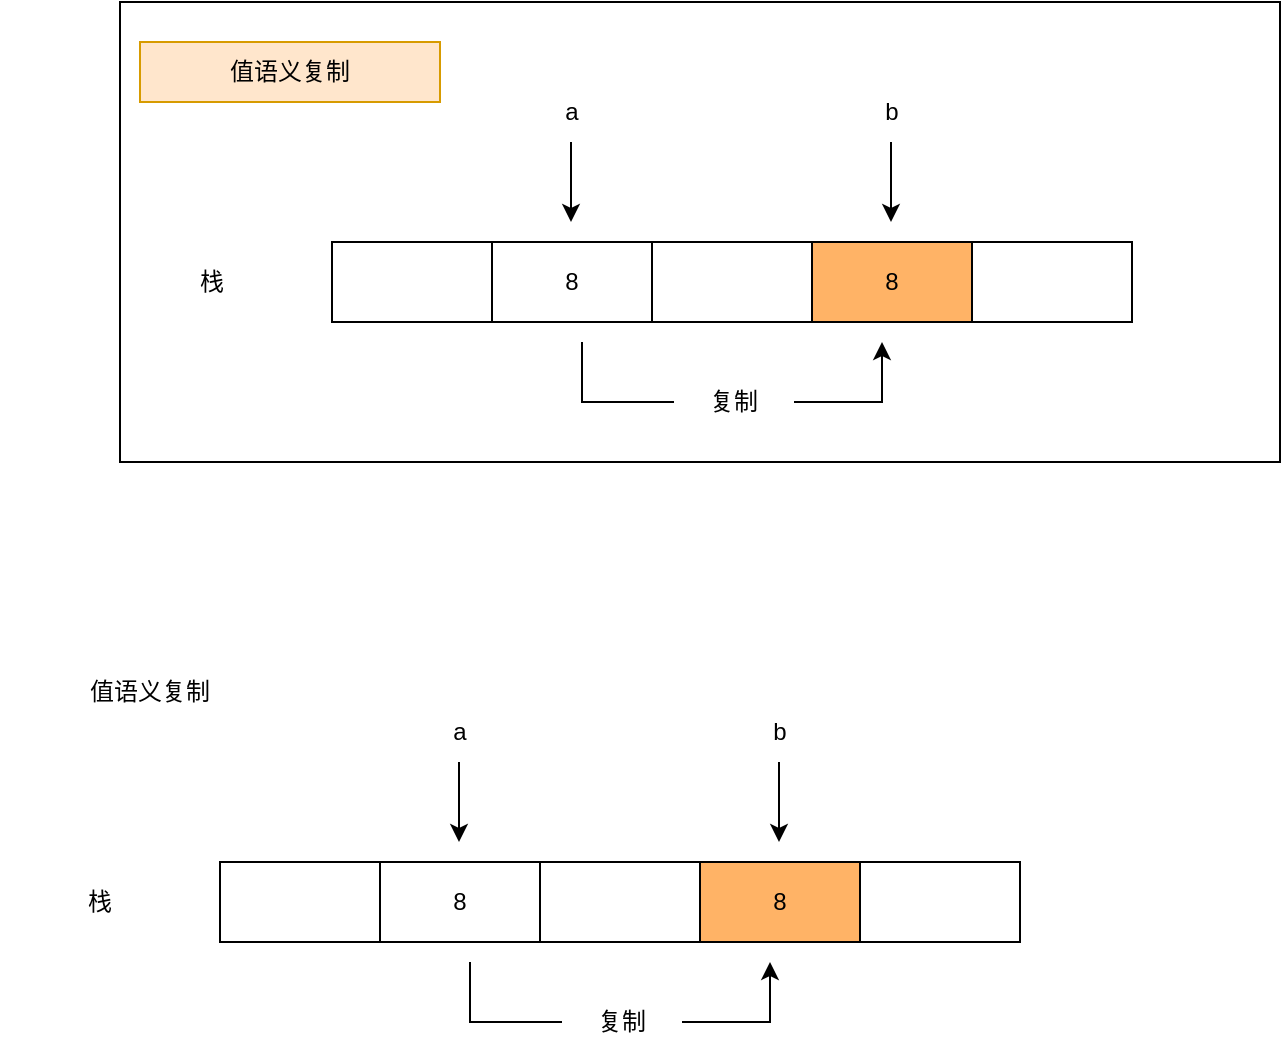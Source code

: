 <mxfile version="20.4.0" type="github">
  <diagram id="uFF63pCtqbtRlG7e-ytk" name="第 1 页">
    <mxGraphModel dx="1038" dy="1803" grid="1" gridSize="10" guides="1" tooltips="1" connect="1" arrows="1" fold="1" page="1" pageScale="1" pageWidth="827" pageHeight="1169" math="0" shadow="0">
      <root>
        <mxCell id="0" />
        <mxCell id="1" parent="0" />
        <mxCell id="7M69Pb_JgjFaqeYmJ_j--20" value="" style="rounded=0;whiteSpace=wrap;html=1;fillColor=#FFFFFF;" vertex="1" parent="1">
          <mxGeometry x="130" y="-130" width="580" height="230" as="geometry" />
        </mxCell>
        <mxCell id="7M69Pb_JgjFaqeYmJ_j--1" value="" style="rounded=0;whiteSpace=wrap;html=1;" vertex="1" parent="1">
          <mxGeometry x="180" y="300" width="80" height="40" as="geometry" />
        </mxCell>
        <mxCell id="7M69Pb_JgjFaqeYmJ_j--2" value="8" style="rounded=0;whiteSpace=wrap;html=1;" vertex="1" parent="1">
          <mxGeometry x="260" y="300" width="80" height="40" as="geometry" />
        </mxCell>
        <mxCell id="7M69Pb_JgjFaqeYmJ_j--3" value="" style="rounded=0;whiteSpace=wrap;html=1;" vertex="1" parent="1">
          <mxGeometry x="340" y="300" width="80" height="40" as="geometry" />
        </mxCell>
        <mxCell id="7M69Pb_JgjFaqeYmJ_j--4" value="8" style="rounded=0;whiteSpace=wrap;html=1;fillColor=#FFB366;" vertex="1" parent="1">
          <mxGeometry x="420" y="300" width="80" height="40" as="geometry" />
        </mxCell>
        <mxCell id="7M69Pb_JgjFaqeYmJ_j--5" value="" style="rounded=0;whiteSpace=wrap;html=1;" vertex="1" parent="1">
          <mxGeometry x="500" y="300" width="80" height="40" as="geometry" />
        </mxCell>
        <mxCell id="7M69Pb_JgjFaqeYmJ_j--6" value="栈" style="text;html=1;strokeColor=none;fillColor=none;align=center;verticalAlign=middle;whiteSpace=wrap;rounded=0;" vertex="1" parent="1">
          <mxGeometry x="90" y="305" width="60" height="30" as="geometry" />
        </mxCell>
        <mxCell id="7M69Pb_JgjFaqeYmJ_j--8" value="a" style="text;html=1;strokeColor=none;fillColor=none;align=center;verticalAlign=middle;whiteSpace=wrap;rounded=0;" vertex="1" parent="1">
          <mxGeometry x="270" y="220" width="60" height="30" as="geometry" />
        </mxCell>
        <mxCell id="7M69Pb_JgjFaqeYmJ_j--9" value="" style="endArrow=classic;html=1;rounded=0;" edge="1" parent="1">
          <mxGeometry width="50" height="50" relative="1" as="geometry">
            <mxPoint x="299.5" y="250" as="sourcePoint" />
            <mxPoint x="299.5" y="290" as="targetPoint" />
          </mxGeometry>
        </mxCell>
        <mxCell id="7M69Pb_JgjFaqeYmJ_j--12" value="b" style="text;html=1;strokeColor=none;fillColor=none;align=center;verticalAlign=middle;whiteSpace=wrap;rounded=0;" vertex="1" parent="1">
          <mxGeometry x="430" y="220" width="60" height="30" as="geometry" />
        </mxCell>
        <mxCell id="7M69Pb_JgjFaqeYmJ_j--13" value="" style="endArrow=classic;html=1;rounded=0;" edge="1" parent="1">
          <mxGeometry width="50" height="50" relative="1" as="geometry">
            <mxPoint x="459.5" y="250" as="sourcePoint" />
            <mxPoint x="459.5" y="290" as="targetPoint" />
          </mxGeometry>
        </mxCell>
        <mxCell id="7M69Pb_JgjFaqeYmJ_j--14" value="" style="endArrow=classic;html=1;rounded=0;startArrow=none;" edge="1" parent="1" source="7M69Pb_JgjFaqeYmJ_j--17">
          <mxGeometry width="50" height="50" relative="1" as="geometry">
            <mxPoint x="305" y="350" as="sourcePoint" />
            <mxPoint x="455" y="350" as="targetPoint" />
            <Array as="points">
              <mxPoint x="455" y="380" />
            </Array>
          </mxGeometry>
        </mxCell>
        <mxCell id="7M69Pb_JgjFaqeYmJ_j--17" value="复制" style="text;html=1;strokeColor=none;fillColor=none;align=center;verticalAlign=middle;whiteSpace=wrap;rounded=0;" vertex="1" parent="1">
          <mxGeometry x="351" y="365" width="60" height="30" as="geometry" />
        </mxCell>
        <mxCell id="7M69Pb_JgjFaqeYmJ_j--18" value="" style="endArrow=none;html=1;rounded=0;" edge="1" parent="1" target="7M69Pb_JgjFaqeYmJ_j--17">
          <mxGeometry width="50" height="50" relative="1" as="geometry">
            <mxPoint x="305" y="350" as="sourcePoint" />
            <mxPoint x="455" y="350" as="targetPoint" />
            <Array as="points">
              <mxPoint x="305" y="360" />
              <mxPoint x="305" y="380" />
            </Array>
          </mxGeometry>
        </mxCell>
        <mxCell id="7M69Pb_JgjFaqeYmJ_j--21" value="值语义复制" style="text;html=1;strokeColor=none;fillColor=none;align=center;verticalAlign=middle;whiteSpace=wrap;rounded=0;" vertex="1" parent="1">
          <mxGeometry x="70" y="200" width="150" height="30" as="geometry" />
        </mxCell>
        <mxCell id="7M69Pb_JgjFaqeYmJ_j--22" value="" style="rounded=0;whiteSpace=wrap;html=1;" vertex="1" parent="1">
          <mxGeometry x="236" y="-10" width="80" height="40" as="geometry" />
        </mxCell>
        <mxCell id="7M69Pb_JgjFaqeYmJ_j--23" value="8" style="rounded=0;whiteSpace=wrap;html=1;" vertex="1" parent="1">
          <mxGeometry x="316" y="-10" width="80" height="40" as="geometry" />
        </mxCell>
        <mxCell id="7M69Pb_JgjFaqeYmJ_j--24" value="" style="rounded=0;whiteSpace=wrap;html=1;" vertex="1" parent="1">
          <mxGeometry x="396" y="-10" width="80" height="40" as="geometry" />
        </mxCell>
        <mxCell id="7M69Pb_JgjFaqeYmJ_j--25" value="8" style="rounded=0;whiteSpace=wrap;html=1;fillColor=#FFB366;" vertex="1" parent="1">
          <mxGeometry x="476" y="-10" width="80" height="40" as="geometry" />
        </mxCell>
        <mxCell id="7M69Pb_JgjFaqeYmJ_j--26" value="" style="rounded=0;whiteSpace=wrap;html=1;" vertex="1" parent="1">
          <mxGeometry x="556" y="-10" width="80" height="40" as="geometry" />
        </mxCell>
        <mxCell id="7M69Pb_JgjFaqeYmJ_j--27" value="栈" style="text;html=1;strokeColor=none;fillColor=none;align=center;verticalAlign=middle;whiteSpace=wrap;rounded=0;" vertex="1" parent="1">
          <mxGeometry x="146" y="-5" width="60" height="30" as="geometry" />
        </mxCell>
        <mxCell id="7M69Pb_JgjFaqeYmJ_j--28" value="a" style="text;html=1;strokeColor=none;fillColor=none;align=center;verticalAlign=middle;whiteSpace=wrap;rounded=0;" vertex="1" parent="1">
          <mxGeometry x="326" y="-90" width="60" height="30" as="geometry" />
        </mxCell>
        <mxCell id="7M69Pb_JgjFaqeYmJ_j--29" value="" style="endArrow=classic;html=1;rounded=0;" edge="1" parent="1">
          <mxGeometry width="50" height="50" relative="1" as="geometry">
            <mxPoint x="355.5" y="-60" as="sourcePoint" />
            <mxPoint x="355.5" y="-20" as="targetPoint" />
          </mxGeometry>
        </mxCell>
        <mxCell id="7M69Pb_JgjFaqeYmJ_j--30" value="b" style="text;html=1;strokeColor=none;fillColor=none;align=center;verticalAlign=middle;whiteSpace=wrap;rounded=0;" vertex="1" parent="1">
          <mxGeometry x="486" y="-90" width="60" height="30" as="geometry" />
        </mxCell>
        <mxCell id="7M69Pb_JgjFaqeYmJ_j--31" value="" style="endArrow=classic;html=1;rounded=0;" edge="1" parent="1">
          <mxGeometry width="50" height="50" relative="1" as="geometry">
            <mxPoint x="515.5" y="-60" as="sourcePoint" />
            <mxPoint x="515.5" y="-20" as="targetPoint" />
          </mxGeometry>
        </mxCell>
        <mxCell id="7M69Pb_JgjFaqeYmJ_j--32" value="" style="endArrow=classic;html=1;rounded=0;startArrow=none;" edge="1" parent="1" source="7M69Pb_JgjFaqeYmJ_j--33">
          <mxGeometry width="50" height="50" relative="1" as="geometry">
            <mxPoint x="361" y="40" as="sourcePoint" />
            <mxPoint x="511" y="40" as="targetPoint" />
            <Array as="points">
              <mxPoint x="511" y="70" />
            </Array>
          </mxGeometry>
        </mxCell>
        <mxCell id="7M69Pb_JgjFaqeYmJ_j--33" value="复制" style="text;html=1;strokeColor=none;fillColor=none;align=center;verticalAlign=middle;whiteSpace=wrap;rounded=0;" vertex="1" parent="1">
          <mxGeometry x="407" y="55" width="60" height="30" as="geometry" />
        </mxCell>
        <mxCell id="7M69Pb_JgjFaqeYmJ_j--34" value="" style="endArrow=none;html=1;rounded=0;" edge="1" parent="1" target="7M69Pb_JgjFaqeYmJ_j--33">
          <mxGeometry width="50" height="50" relative="1" as="geometry">
            <mxPoint x="361" y="40" as="sourcePoint" />
            <mxPoint x="511" y="40" as="targetPoint" />
            <Array as="points">
              <mxPoint x="361" y="50" />
              <mxPoint x="361" y="70" />
            </Array>
          </mxGeometry>
        </mxCell>
        <mxCell id="7M69Pb_JgjFaqeYmJ_j--35" value="值语义复制" style="text;html=1;strokeColor=#d79b00;fillColor=#ffe6cc;align=center;verticalAlign=middle;whiteSpace=wrap;rounded=0;" vertex="1" parent="1">
          <mxGeometry x="140" y="-110" width="150" height="30" as="geometry" />
        </mxCell>
      </root>
    </mxGraphModel>
  </diagram>
</mxfile>
